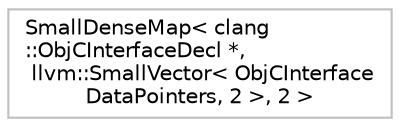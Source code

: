 digraph "Graphical Class Hierarchy"
{
 // LATEX_PDF_SIZE
  bgcolor="transparent";
  edge [fontname="Helvetica",fontsize="10",labelfontname="Helvetica",labelfontsize="10"];
  node [fontname="Helvetica",fontsize="10",shape=record];
  rankdir="LR";
  Node0 [label="SmallDenseMap\< clang\l::ObjCInterfaceDecl *,\l llvm::SmallVector\< ObjCInterface\lDataPointers, 2 \>, 2 \>",height=0.2,width=0.4,color="grey75",tooltip=" "];
}

